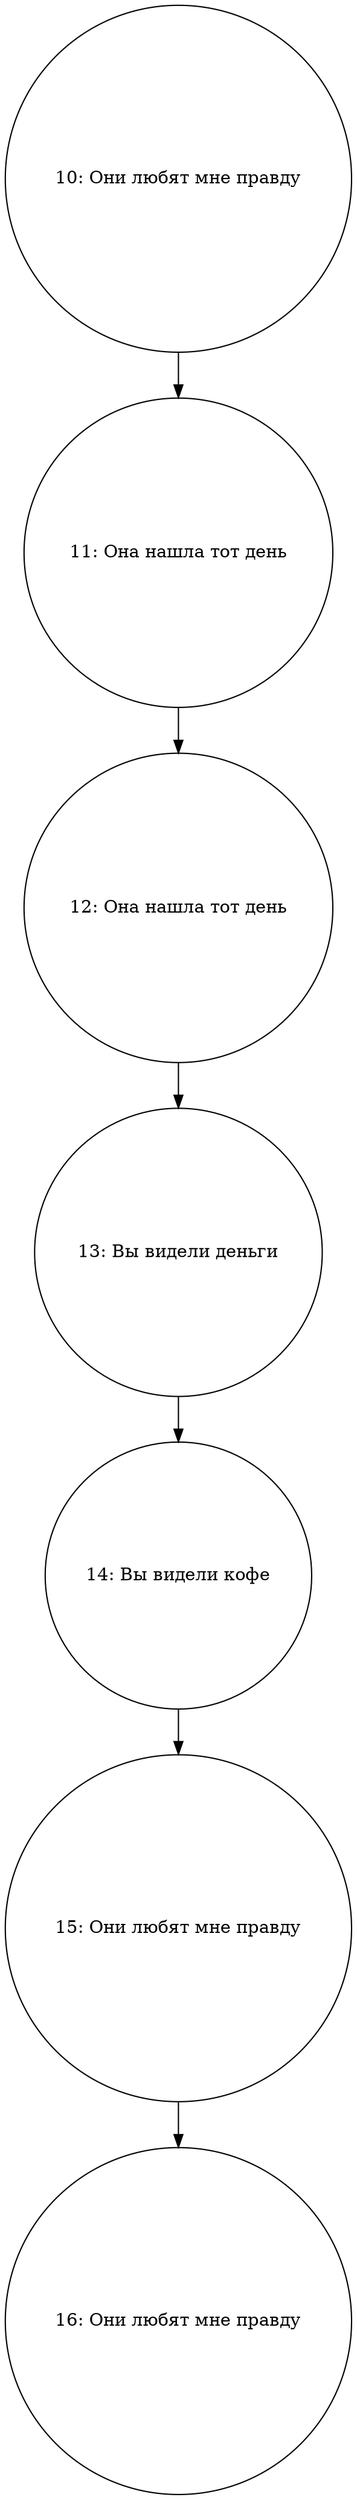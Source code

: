 digraph LinkedList {
node [shape=circle];
rankdir=UD;
  node10 [label="10: Они любят мне правду"];
  node10 -> node11;
  node11 [label="11: Она нашла тот день"];
  node11 -> node12;
  node12 [label="12: Она нашла тот день"];
  node12 -> node13;
  node13 [label="13: Вы видели деньги"];
  node13 -> node14;
  node14 [label="14: Вы видели кофе"];
  node14 -> node15;
  node15 [label="15: Они любят мне правду"];
  node15 -> node16;
  node16 [label="16: Они любят мне правду"];
}
